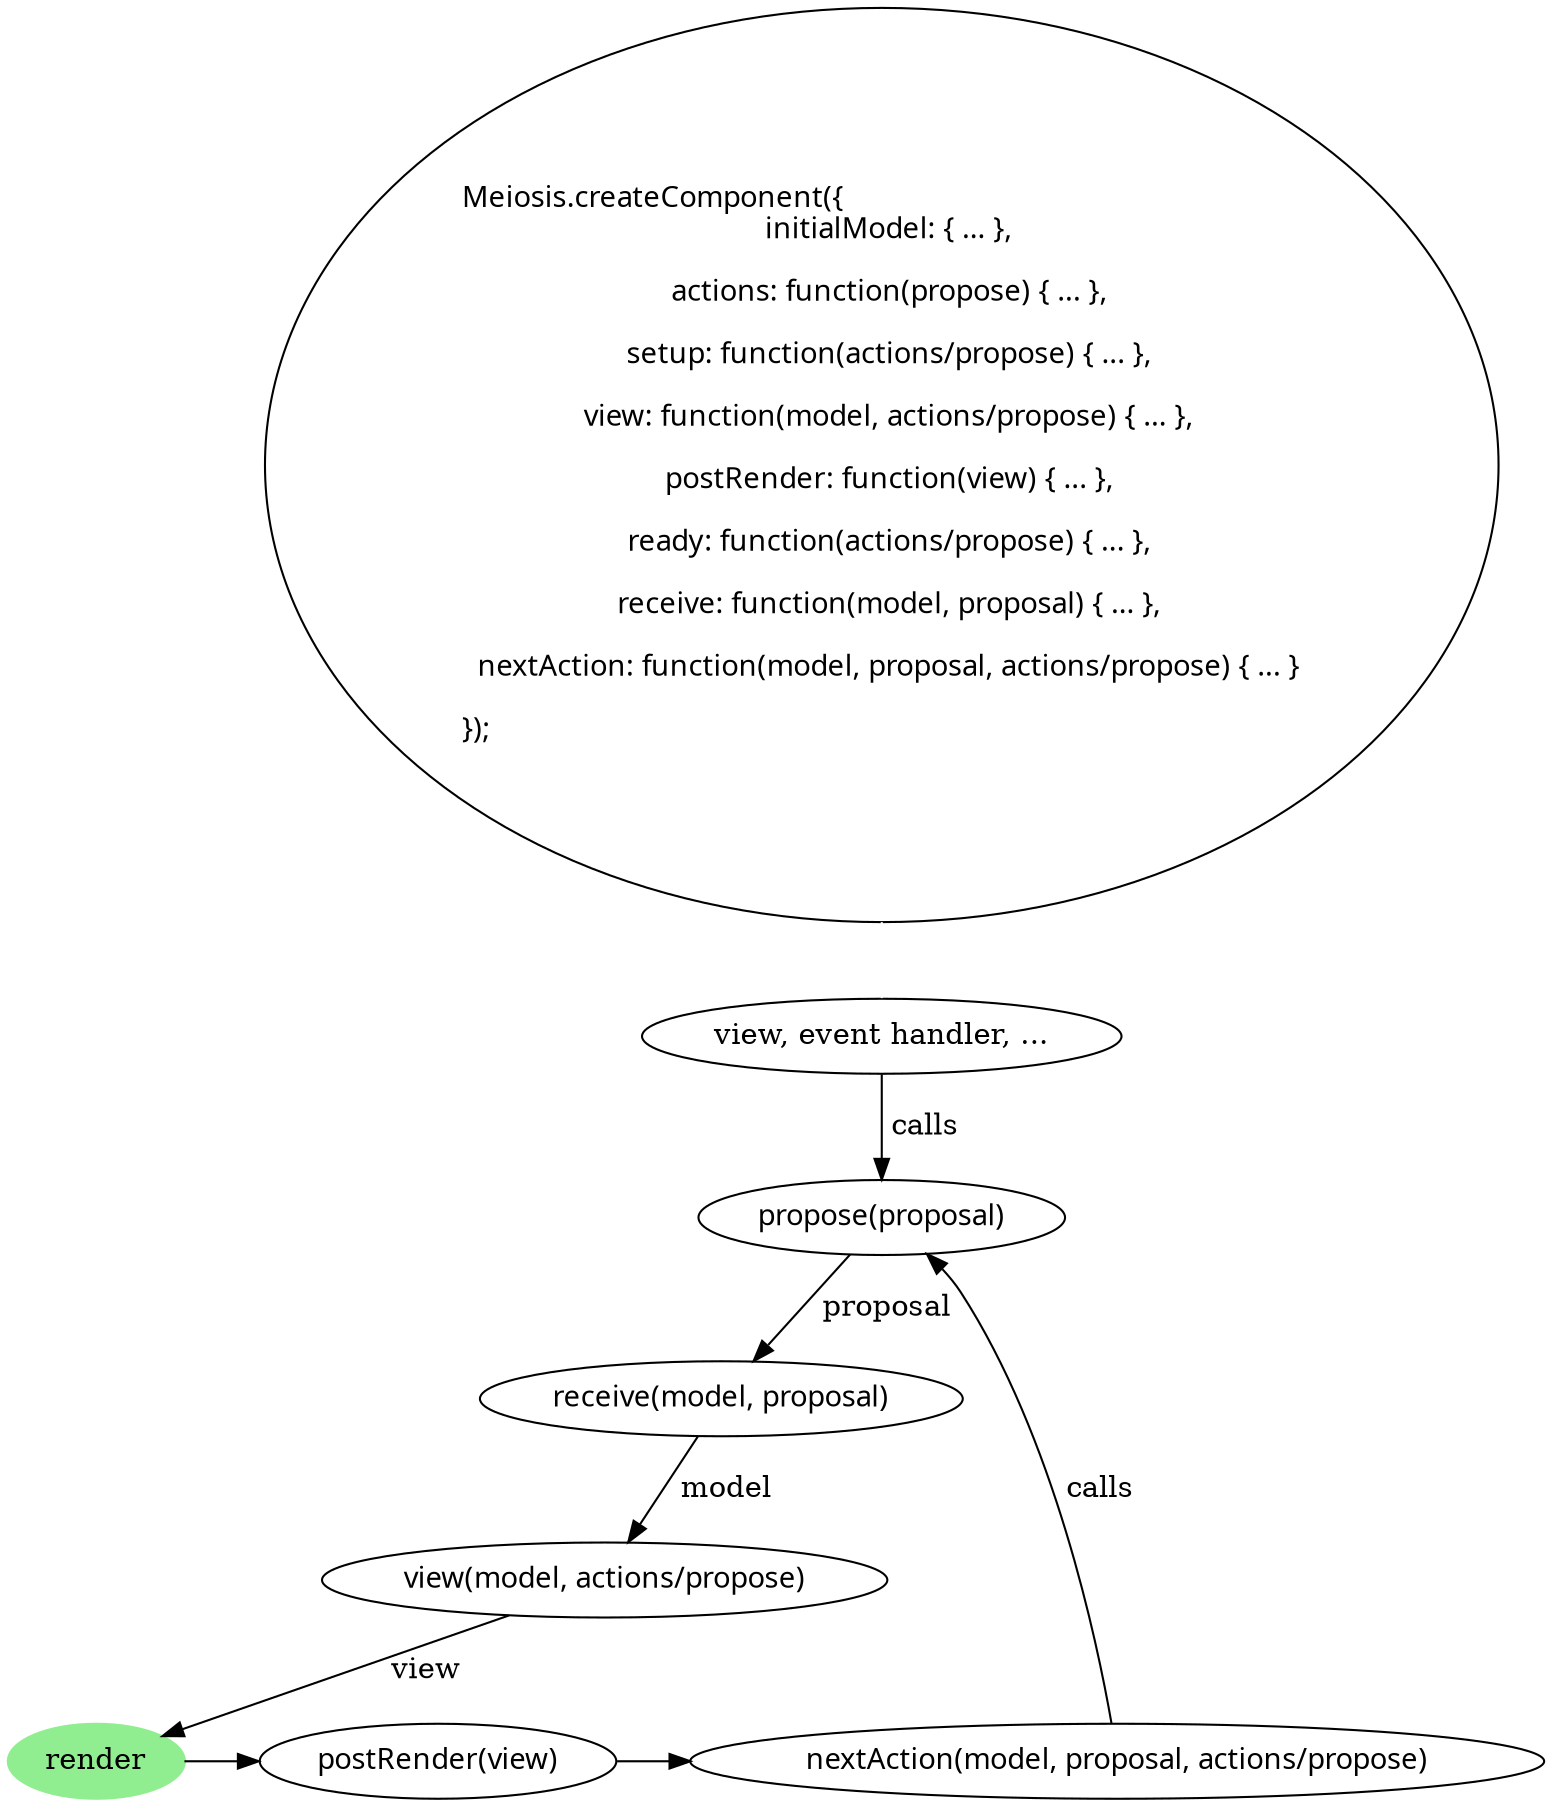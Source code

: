 digraph meiosis_update {
  createComponent [fontname=Hack, label = "\lMeiosis.createComponent(\{\l\ \ initialModel: \{ ... \},
    \l  actions: function(propose) \{ ... \},
    \l  setup: function(actions/propose) \{ ... \},
    \l  view: function(model, actions/propose) \{ ... \},
    \l  postRender: function(view) \{ ... \},
    \l  ready: function(actions/propose) \{ ... \},
    \l  receive: function(model, proposal) \{ ... \},
    \l  nextAction: function(model, proposal, actions/propose) \{ ... \}
    \l\});\l\l"]

  trigger [label = "view, event handler, ..."]
  propose [label = "propose(proposal)", fontname=Hack]
  receive [label = "receive(model, proposal)", fontname=Hack]
  view [label = "view(model, actions/propose)", fontname=Hack]
  render [style=filled, color=lightgreen]
  postRender [label = "postRender(view)", fontname=Hack]
  nextAction [label = "nextAction(model, proposal, actions/propose)", fontname=Hack]

  {rank=same; render postRender nextAction}

  createComponent -> trigger [arrowhead=none, arrowtail=empty, color=white]
  trigger -> propose [label = " calls"]
  propose -> receive [label = " proposal"]
  receive -> view [label = " model"]
  view -> render [label = " view"]
  render -> postRender
  postRender -> nextAction
  nextAction -> propose [label = " calls"]
}
